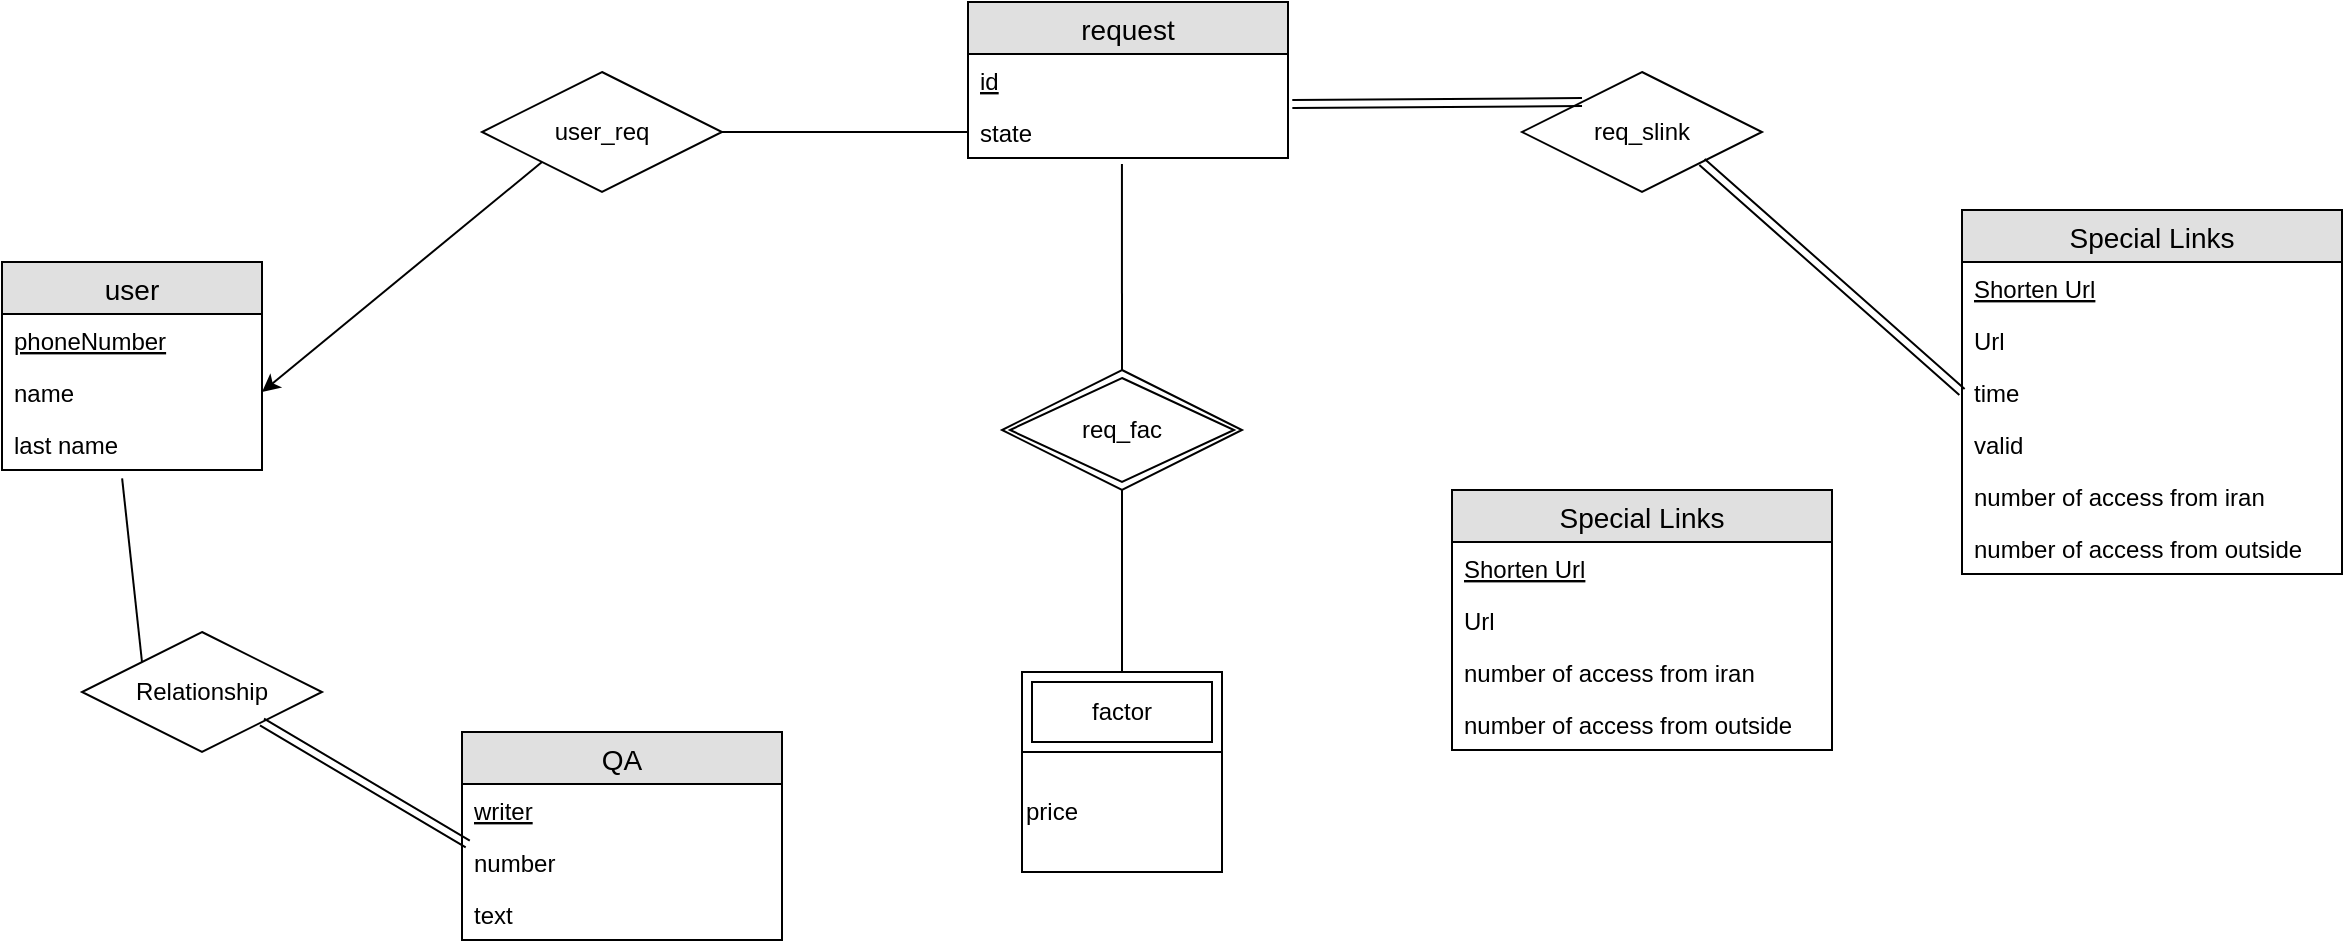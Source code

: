 <mxfile version="12.3.9" type="device" pages="1"><diagram id="bWBhTLVT_aBXbz9KWF1T" name="Page-1"><mxGraphModel dx="2090" dy="684" grid="1" gridSize="10" guides="1" tooltips="1" connect="1" arrows="1" fold="1" page="1" pageScale="1" pageWidth="850" pageHeight="1100" math="0" shadow="0"><root><mxCell id="0"/><mxCell id="1" parent="0"/><mxCell id="nLSb-5GzbApWkazzp04A-1" value="user" style="swimlane;fontStyle=0;childLayout=stackLayout;horizontal=1;startSize=26;fillColor=#e0e0e0;horizontalStack=0;resizeParent=1;resizeParentMax=0;resizeLast=0;collapsible=1;marginBottom=0;swimlaneFillColor=#ffffff;align=center;fontSize=14;" vertex="1" parent="1"><mxGeometry x="-320" y="375" width="130" height="104" as="geometry"/></mxCell><mxCell id="nLSb-5GzbApWkazzp04A-6" value="phoneNumber" style="text;strokeColor=none;fillColor=none;spacingLeft=4;spacingRight=4;overflow=hidden;rotatable=0;points=[[0,0.5],[1,0.5]];portConstraint=eastwest;fontSize=12;fontStyle=4" vertex="1" parent="nLSb-5GzbApWkazzp04A-1"><mxGeometry y="26" width="130" height="26" as="geometry"/></mxCell><mxCell id="nLSb-5GzbApWkazzp04A-3" value="name" style="text;strokeColor=none;fillColor=none;spacingLeft=4;spacingRight=4;overflow=hidden;rotatable=0;points=[[0,0.5],[1,0.5]];portConstraint=eastwest;fontSize=12;" vertex="1" parent="nLSb-5GzbApWkazzp04A-1"><mxGeometry y="52" width="130" height="26" as="geometry"/></mxCell><mxCell id="nLSb-5GzbApWkazzp04A-4" value="last name" style="text;strokeColor=none;fillColor=none;spacingLeft=4;spacingRight=4;overflow=hidden;rotatable=0;points=[[0,0.5],[1,0.5]];portConstraint=eastwest;fontSize=12;" vertex="1" parent="nLSb-5GzbApWkazzp04A-1"><mxGeometry y="78" width="130" height="26" as="geometry"/></mxCell><mxCell id="nLSb-5GzbApWkazzp04A-7" value="Special Links" style="swimlane;fontStyle=0;childLayout=stackLayout;horizontal=1;startSize=26;fillColor=#e0e0e0;horizontalStack=0;resizeParent=1;resizeParentMax=0;resizeLast=0;collapsible=1;marginBottom=0;swimlaneFillColor=#ffffff;align=center;fontSize=14;" vertex="1" parent="1"><mxGeometry x="660" y="349" width="190" height="182" as="geometry"/></mxCell><mxCell id="nLSb-5GzbApWkazzp04A-9" value="Shorten Url" style="text;strokeColor=none;fillColor=none;spacingLeft=4;spacingRight=4;overflow=hidden;rotatable=0;points=[[0,0.5],[1,0.5]];portConstraint=eastwest;fontSize=12;fontStyle=4" vertex="1" parent="nLSb-5GzbApWkazzp04A-7"><mxGeometry y="26" width="190" height="26" as="geometry"/></mxCell><mxCell id="nLSb-5GzbApWkazzp04A-8" value="Url" style="text;strokeColor=none;fillColor=none;spacingLeft=4;spacingRight=4;overflow=hidden;rotatable=0;points=[[0,0.5],[1,0.5]];portConstraint=eastwest;fontSize=12;" vertex="1" parent="nLSb-5GzbApWkazzp04A-7"><mxGeometry y="52" width="190" height="26" as="geometry"/></mxCell><mxCell id="nLSb-5GzbApWkazzp04A-27" value="time" style="text;strokeColor=none;fillColor=none;spacingLeft=4;spacingRight=4;overflow=hidden;rotatable=0;points=[[0,0.5],[1,0.5]];portConstraint=eastwest;fontSize=12;" vertex="1" parent="nLSb-5GzbApWkazzp04A-7"><mxGeometry y="78" width="190" height="26" as="geometry"/></mxCell><mxCell id="nLSb-5GzbApWkazzp04A-48" value="valid" style="text;strokeColor=none;fillColor=none;spacingLeft=4;spacingRight=4;overflow=hidden;rotatable=0;points=[[0,0.5],[1,0.5]];portConstraint=eastwest;fontSize=12;" vertex="1" parent="nLSb-5GzbApWkazzp04A-7"><mxGeometry y="104" width="190" height="26" as="geometry"/></mxCell><mxCell id="nLSb-5GzbApWkazzp04A-93" value="number of access from iran" style="text;strokeColor=none;fillColor=none;spacingLeft=4;spacingRight=4;overflow=hidden;rotatable=0;points=[[0,0.5],[1,0.5]];portConstraint=eastwest;fontSize=12;" vertex="1" parent="nLSb-5GzbApWkazzp04A-7"><mxGeometry y="130" width="190" height="26" as="geometry"/></mxCell><mxCell id="nLSb-5GzbApWkazzp04A-99" value="number of access from outside" style="text;strokeColor=none;fillColor=none;spacingLeft=4;spacingRight=4;overflow=hidden;rotatable=0;points=[[0,0.5],[1,0.5]];portConstraint=eastwest;fontSize=12;" vertex="1" parent="nLSb-5GzbApWkazzp04A-7"><mxGeometry y="156" width="190" height="26" as="geometry"/></mxCell><mxCell id="nLSb-5GzbApWkazzp04A-50" value="request" style="swimlane;fontStyle=0;childLayout=stackLayout;horizontal=1;startSize=26;fillColor=#e0e0e0;horizontalStack=0;resizeParent=1;resizeParentMax=0;resizeLast=0;collapsible=1;marginBottom=0;swimlaneFillColor=#ffffff;align=center;fontSize=14;" vertex="1" parent="1"><mxGeometry x="163" y="245" width="160" height="78" as="geometry"/></mxCell><mxCell id="nLSb-5GzbApWkazzp04A-51" value="id" style="text;strokeColor=none;fillColor=none;spacingLeft=4;spacingRight=4;overflow=hidden;rotatable=0;points=[[0,0.5],[1,0.5]];portConstraint=eastwest;fontSize=12;fontStyle=4" vertex="1" parent="nLSb-5GzbApWkazzp04A-50"><mxGeometry y="26" width="160" height="26" as="geometry"/></mxCell><mxCell id="nLSb-5GzbApWkazzp04A-52" value="state" style="text;strokeColor=none;fillColor=none;spacingLeft=4;spacingRight=4;overflow=hidden;rotatable=0;points=[[0,0.5],[1,0.5]];portConstraint=eastwest;fontSize=12;" vertex="1" parent="nLSb-5GzbApWkazzp04A-50"><mxGeometry y="52" width="160" height="26" as="geometry"/></mxCell><mxCell id="nLSb-5GzbApWkazzp04A-54" value="user_req" style="shape=rhombus;perimeter=rhombusPerimeter;whiteSpace=wrap;html=1;align=center;" vertex="1" parent="1"><mxGeometry x="-80" y="280" width="120" height="60" as="geometry"/></mxCell><mxCell id="nLSb-5GzbApWkazzp04A-60" value="" style="endArrow=none;html=1;entryX=0;entryY=1;entryDx=0;entryDy=0;exitX=1;exitY=0.5;exitDx=0;exitDy=0;startArrow=classic;startFill=1;" edge="1" parent="1" source="nLSb-5GzbApWkazzp04A-3" target="nLSb-5GzbApWkazzp04A-54"><mxGeometry width="50" height="50" relative="1" as="geometry"><mxPoint x="-140" y="330" as="sourcePoint"/><mxPoint x="-90" y="280" as="targetPoint"/></mxGeometry></mxCell><mxCell id="nLSb-5GzbApWkazzp04A-63" value="" style="endArrow=none;html=1;entryX=0;entryY=0.5;entryDx=0;entryDy=0;exitX=1;exitY=0.5;exitDx=0;exitDy=0;" edge="1" parent="1" source="nLSb-5GzbApWkazzp04A-54" target="nLSb-5GzbApWkazzp04A-52"><mxGeometry width="50" height="50" relative="1" as="geometry"><mxPoint x="-300" y="420" as="sourcePoint"/><mxPoint x="-250" y="370" as="targetPoint"/></mxGeometry></mxCell><mxCell id="nLSb-5GzbApWkazzp04A-64" value="req_slink" style="shape=rhombus;perimeter=rhombusPerimeter;whiteSpace=wrap;html=1;align=center;" vertex="1" parent="1"><mxGeometry x="440" y="280" width="120" height="60" as="geometry"/></mxCell><mxCell id="nLSb-5GzbApWkazzp04A-68" value="req_fac" style="shape=rhombus;double=1;perimeter=rhombusPerimeter;whiteSpace=wrap;html=1;align=center;" vertex="1" parent="1"><mxGeometry x="180" y="429" width="120" height="60" as="geometry"/></mxCell><mxCell id="nLSb-5GzbApWkazzp04A-69" value="" style="endArrow=none;html=1;entryX=0.481;entryY=1.115;entryDx=0;entryDy=0;entryPerimeter=0;exitX=0.5;exitY=0;exitDx=0;exitDy=0;" edge="1" parent="1" source="nLSb-5GzbApWkazzp04A-68" target="nLSb-5GzbApWkazzp04A-52"><mxGeometry width="50" height="50" relative="1" as="geometry"><mxPoint x="-320" y="580" as="sourcePoint"/><mxPoint x="240.12" y="350.274" as="targetPoint"/></mxGeometry></mxCell><mxCell id="nLSb-5GzbApWkazzp04A-76" value="factor" style="shape=ext;margin=3;double=1;whiteSpace=wrap;html=1;align=center;" vertex="1" parent="1"><mxGeometry x="190" y="580" width="100" height="40" as="geometry"/></mxCell><mxCell id="nLSb-5GzbApWkazzp04A-78" value="" style="endArrow=none;html=1;entryX=0.5;entryY=1;entryDx=0;entryDy=0;exitX=0.5;exitY=0;exitDx=0;exitDy=0;" edge="1" parent="1" source="nLSb-5GzbApWkazzp04A-76" target="nLSb-5GzbApWkazzp04A-68"><mxGeometry width="50" height="50" relative="1" as="geometry"><mxPoint x="-280" y="740" as="sourcePoint"/><mxPoint x="-230" y="690" as="targetPoint"/></mxGeometry></mxCell><mxCell id="nLSb-5GzbApWkazzp04A-79" value="price" style="rounded=0;whiteSpace=wrap;html=1;align=left;" vertex="1" parent="1"><mxGeometry x="190" y="620" width="100" height="60" as="geometry"/></mxCell><mxCell id="nLSb-5GzbApWkazzp04A-80" value="QA" style="swimlane;fontStyle=0;childLayout=stackLayout;horizontal=1;startSize=26;fillColor=#e0e0e0;horizontalStack=0;resizeParent=1;resizeParentMax=0;resizeLast=0;collapsible=1;marginBottom=0;swimlaneFillColor=#ffffff;align=center;fontSize=14;" vertex="1" parent="1"><mxGeometry x="-90" y="610" width="160" height="104" as="geometry"/></mxCell><mxCell id="nLSb-5GzbApWkazzp04A-81" value="writer" style="text;strokeColor=none;fillColor=none;spacingLeft=4;spacingRight=4;overflow=hidden;rotatable=0;points=[[0,0.5],[1,0.5]];portConstraint=eastwest;fontSize=12;fontStyle=4" vertex="1" parent="nLSb-5GzbApWkazzp04A-80"><mxGeometry y="26" width="160" height="26" as="geometry"/></mxCell><mxCell id="nLSb-5GzbApWkazzp04A-82" value="number" style="text;strokeColor=none;fillColor=none;spacingLeft=4;spacingRight=4;overflow=hidden;rotatable=0;points=[[0,0.5],[1,0.5]];portConstraint=eastwest;fontSize=12;" vertex="1" parent="nLSb-5GzbApWkazzp04A-80"><mxGeometry y="52" width="160" height="26" as="geometry"/></mxCell><mxCell id="nLSb-5GzbApWkazzp04A-83" value="text" style="text;strokeColor=none;fillColor=none;spacingLeft=4;spacingRight=4;overflow=hidden;rotatable=0;points=[[0,0.5],[1,0.5]];portConstraint=eastwest;fontSize=12;" vertex="1" parent="nLSb-5GzbApWkazzp04A-80"><mxGeometry y="78" width="160" height="26" as="geometry"/></mxCell><mxCell id="nLSb-5GzbApWkazzp04A-84" value="" style="shape=link;html=1;rounded=0;startArrow=classic;startFill=1;endArrow=none;endFill=0;exitX=1.026;exitY=-0.038;exitDx=0;exitDy=0;entryX=0;entryY=0;entryDx=0;entryDy=0;exitPerimeter=0;" edge="1" parent="1" target="nLSb-5GzbApWkazzp04A-64"><mxGeometry relative="1" as="geometry"><mxPoint x="325.16" y="296.012" as="sourcePoint"/><mxPoint x="438" y="310" as="targetPoint"/></mxGeometry></mxCell><mxCell id="nLSb-5GzbApWkazzp04A-86" value="" style="shape=link;html=1;rounded=0;startArrow=classic;startFill=1;endArrow=none;endFill=0;exitX=0;exitY=0.5;exitDx=0;exitDy=0;entryX=1;entryY=1;entryDx=0;entryDy=0;" edge="1" parent="1" source="nLSb-5GzbApWkazzp04A-27" target="nLSb-5GzbApWkazzp04A-64"><mxGeometry relative="1" as="geometry"><mxPoint x="335.16" y="306.012" as="sourcePoint"/><mxPoint x="448" y="320" as="targetPoint"/></mxGeometry></mxCell><mxCell id="nLSb-5GzbApWkazzp04A-88" value="Relationship" style="shape=rhombus;perimeter=rhombusPerimeter;whiteSpace=wrap;html=1;align=center;" vertex="1" parent="1"><mxGeometry x="-280" y="560" width="120" height="60" as="geometry"/></mxCell><mxCell id="nLSb-5GzbApWkazzp04A-91" value="" style="shape=link;html=1;rounded=0;startArrow=classic;startFill=1;endArrow=none;endFill=0;exitX=1;exitY=1;exitDx=0;exitDy=0;entryX=0.018;entryY=1.154;entryDx=0;entryDy=0;entryPerimeter=0;" edge="1" parent="1" source="nLSb-5GzbApWkazzp04A-88" target="nLSb-5GzbApWkazzp04A-81"><mxGeometry relative="1" as="geometry"><mxPoint x="-89.84" y="571.012" as="sourcePoint"/><mxPoint x="55" y="570" as="targetPoint"/></mxGeometry></mxCell><mxCell id="nLSb-5GzbApWkazzp04A-92" value="" style="endArrow=none;html=1;entryX=0.462;entryY=1.159;entryDx=0;entryDy=0;entryPerimeter=0;exitX=0;exitY=0;exitDx=0;exitDy=0;" edge="1" parent="1" source="nLSb-5GzbApWkazzp04A-88" target="nLSb-5GzbApWkazzp04A-4"><mxGeometry width="50" height="50" relative="1" as="geometry"><mxPoint x="-320" y="790" as="sourcePoint"/><mxPoint x="-270" y="740" as="targetPoint"/></mxGeometry></mxCell><mxCell id="nLSb-5GzbApWkazzp04A-101" value="Special Links" style="swimlane;fontStyle=0;childLayout=stackLayout;horizontal=1;startSize=26;fillColor=#e0e0e0;horizontalStack=0;resizeParent=1;resizeParentMax=0;resizeLast=0;collapsible=1;marginBottom=0;swimlaneFillColor=#ffffff;align=center;fontSize=14;" vertex="1" parent="1"><mxGeometry x="405" y="489" width="190" height="130" as="geometry"/></mxCell><mxCell id="nLSb-5GzbApWkazzp04A-102" value="Shorten Url" style="text;strokeColor=none;fillColor=none;spacingLeft=4;spacingRight=4;overflow=hidden;rotatable=0;points=[[0,0.5],[1,0.5]];portConstraint=eastwest;fontSize=12;fontStyle=4" vertex="1" parent="nLSb-5GzbApWkazzp04A-101"><mxGeometry y="26" width="190" height="26" as="geometry"/></mxCell><mxCell id="nLSb-5GzbApWkazzp04A-103" value="Url" style="text;strokeColor=none;fillColor=none;spacingLeft=4;spacingRight=4;overflow=hidden;rotatable=0;points=[[0,0.5],[1,0.5]];portConstraint=eastwest;fontSize=12;" vertex="1" parent="nLSb-5GzbApWkazzp04A-101"><mxGeometry y="52" width="190" height="26" as="geometry"/></mxCell><mxCell id="nLSb-5GzbApWkazzp04A-106" value="number of access from iran" style="text;strokeColor=none;fillColor=none;spacingLeft=4;spacingRight=4;overflow=hidden;rotatable=0;points=[[0,0.5],[1,0.5]];portConstraint=eastwest;fontSize=12;" vertex="1" parent="nLSb-5GzbApWkazzp04A-101"><mxGeometry y="78" width="190" height="26" as="geometry"/></mxCell><mxCell id="nLSb-5GzbApWkazzp04A-107" value="number of access from outside" style="text;strokeColor=none;fillColor=none;spacingLeft=4;spacingRight=4;overflow=hidden;rotatable=0;points=[[0,0.5],[1,0.5]];portConstraint=eastwest;fontSize=12;" vertex="1" parent="nLSb-5GzbApWkazzp04A-101"><mxGeometry y="104" width="190" height="26" as="geometry"/></mxCell></root></mxGraphModel></diagram></mxfile>
